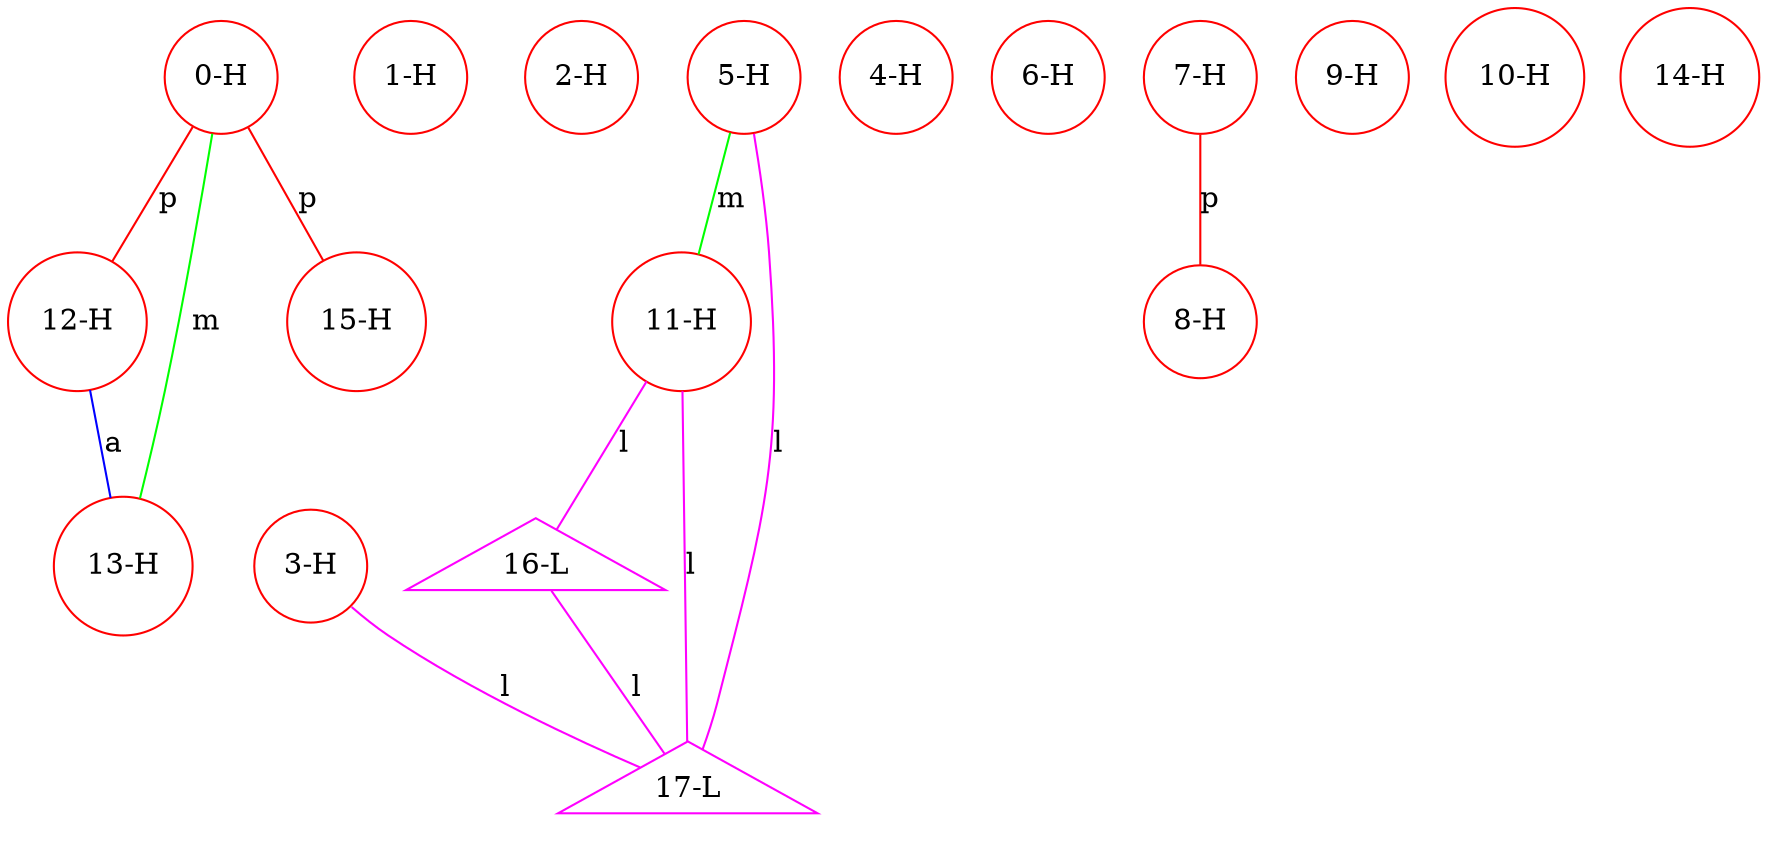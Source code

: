 graph ProteinGraph {
    0 [label="0-H" shape=circle color=red];
    1 [label="1-H" shape=circle color=red];
    2 [label="2-H" shape=circle color=red];
    3 [label="3-H" shape=circle color=red];
    4 [label="4-H" shape=circle color=red];
    5 [label="5-H" shape=circle color=red];
    6 [label="6-H" shape=circle color=red];
    7 [label="7-H" shape=circle color=red];
    8 [label="8-H" shape=circle color=red];
    9 [label="9-H" shape=circle color=red];
    10 [label="10-H" shape=circle color=red];
    11 [label="11-H" shape=circle color=red];
    12 [label="12-H" shape=circle color=red];
    13 [label="13-H" shape=circle color=red];
    14 [label="14-H" shape=circle color=red];
    15 [label="15-H" shape=circle color=red];
    16 [label="16-L" shape=triangle color=magenta];
    17 [label="17-L" shape=triangle color=magenta];
    0 -- 12 [label="p" color=red];
    0 -- 13 [label="m" color=green];
    0 -- 15 [label="p" color=red];
    3 -- 17 [label="l" color=magenta];
    5 -- 11 [label="m" color=green];
    5 -- 17 [label="l" color=magenta];
    7 -- 8 [label="p" color=red];
    11 -- 16 [label="l" color=magenta];
    11 -- 17 [label="l" color=magenta];
    12 -- 13 [label="a" color=blue];
    16 -- 17 [label="l" color=magenta];
}
